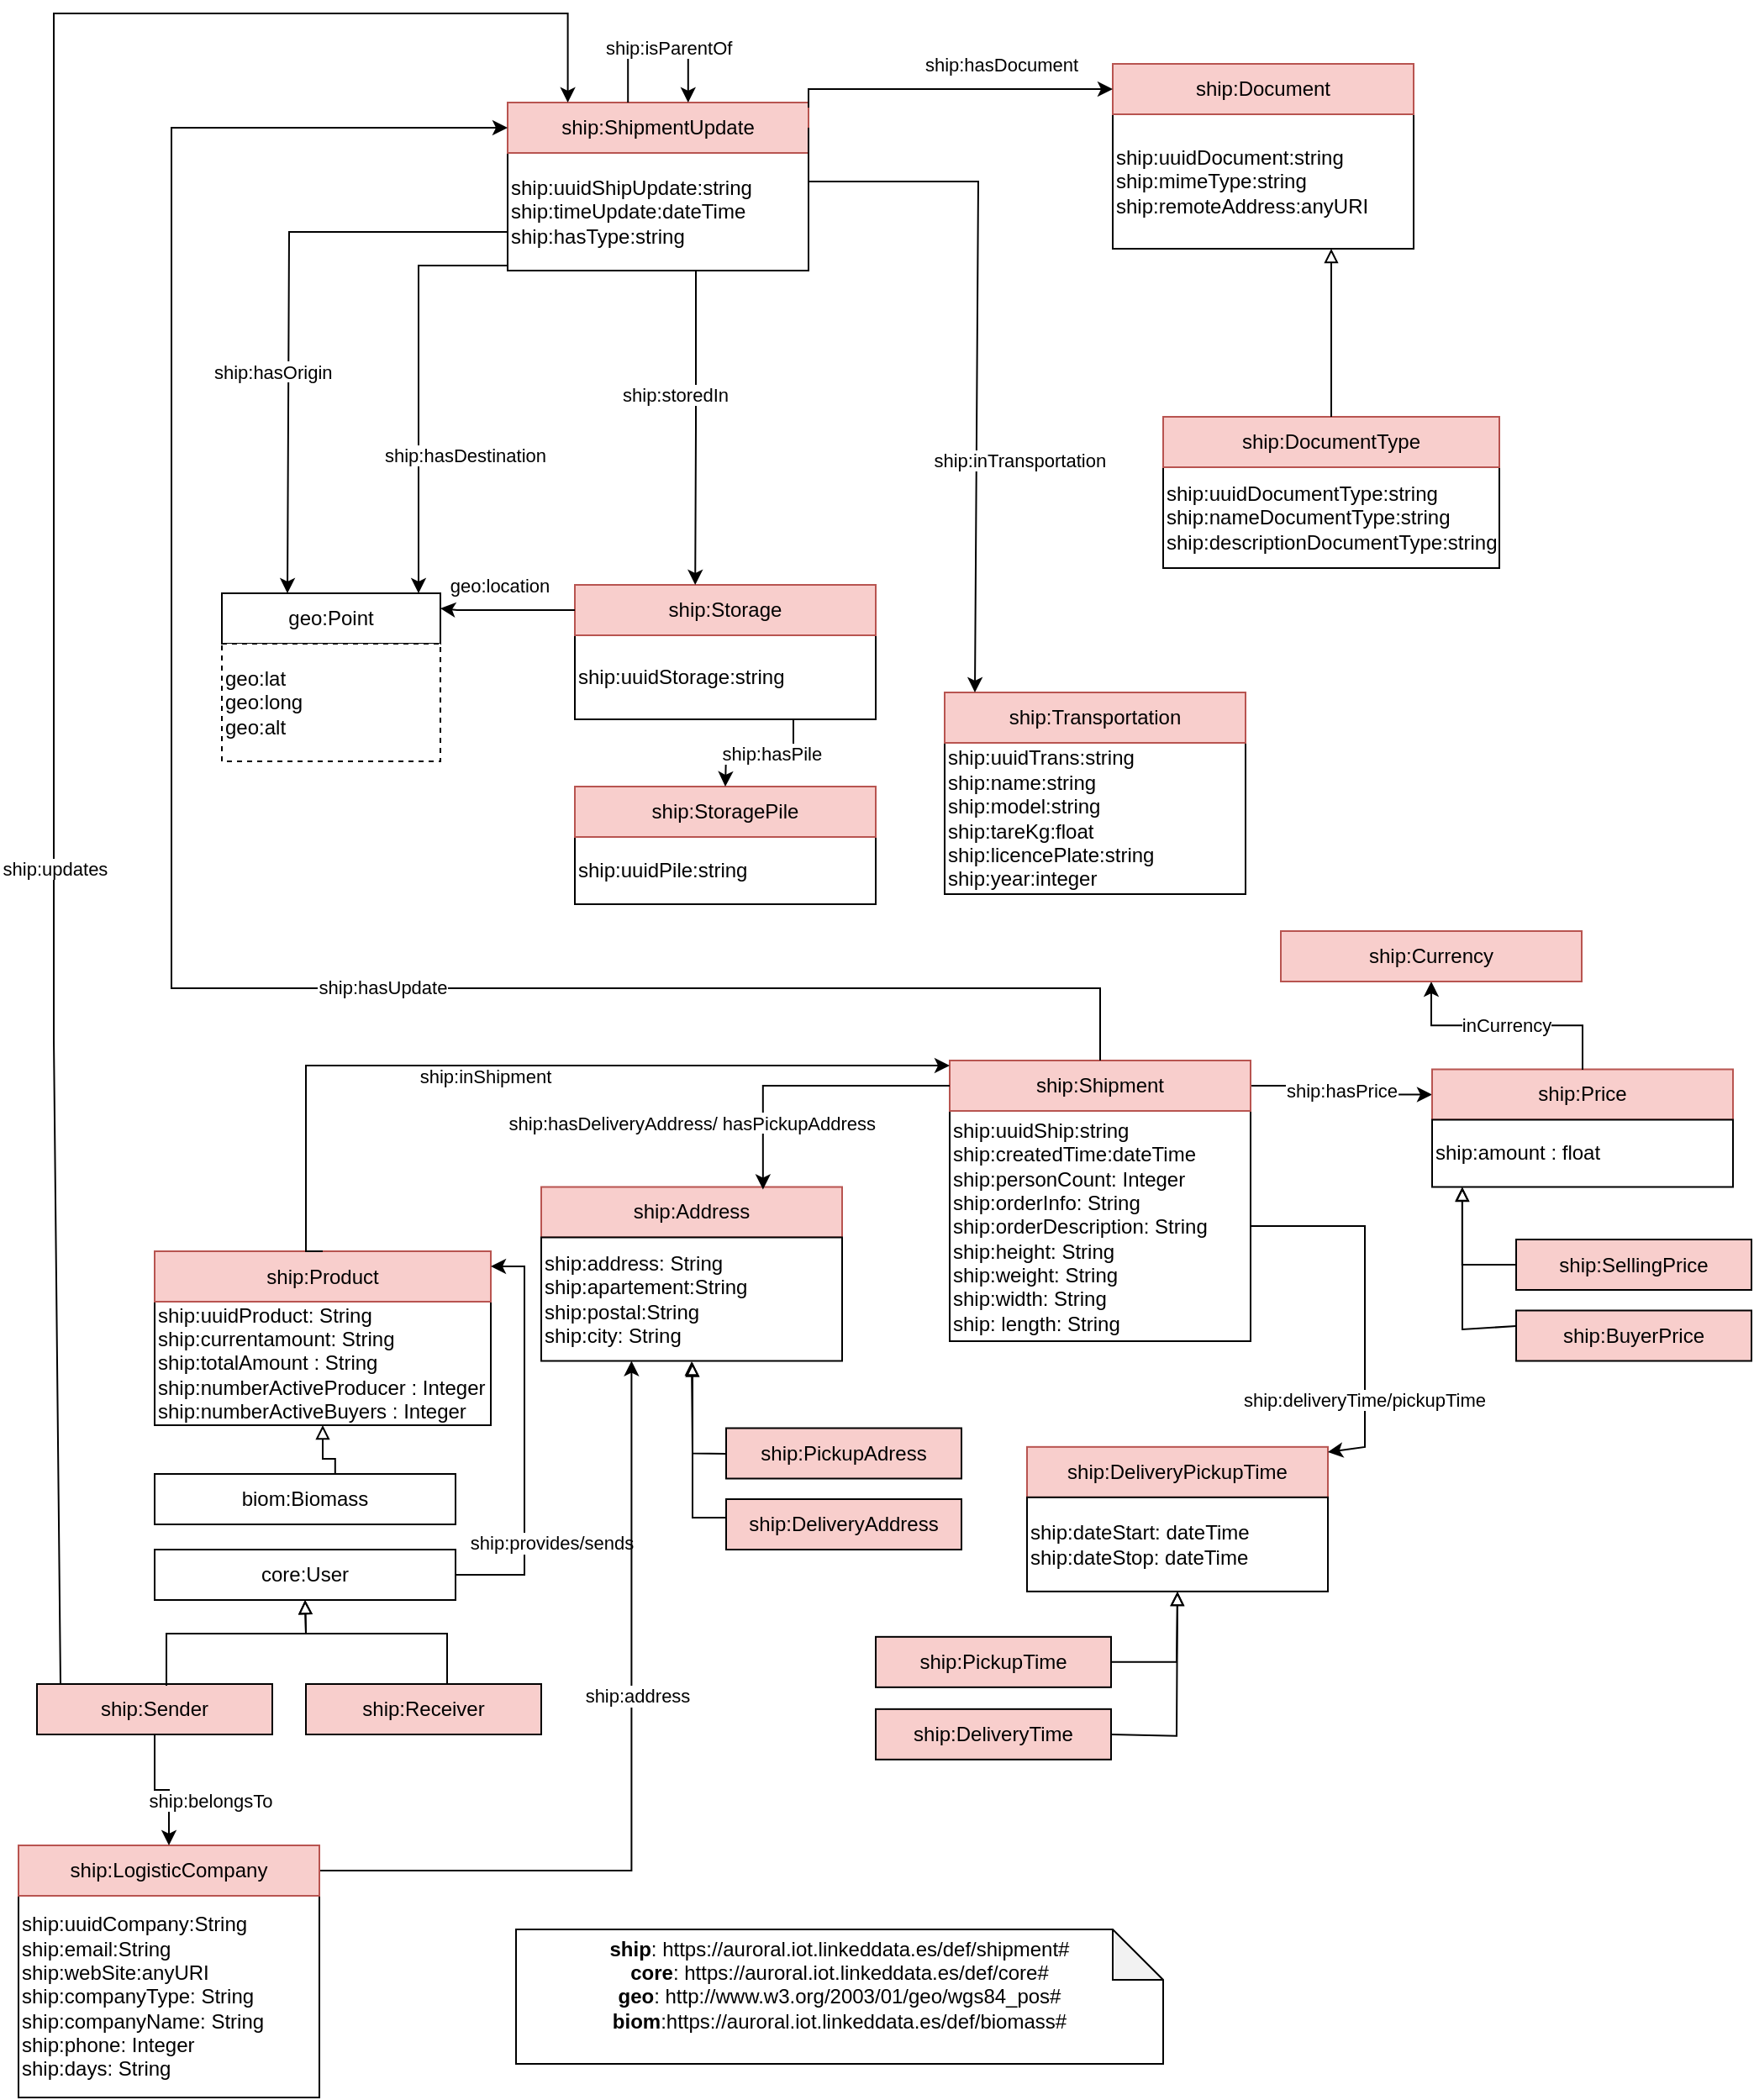 <mxfile version="13.9.9" type="device"><diagram id="j3Iuz5jW5ZWUwNRPTU0H" name="Page-1"><mxGraphModel dx="2980" dy="1795" grid="1" gridSize="10" guides="1" tooltips="1" connect="1" arrows="1" fold="1" page="1" pageScale="1" pageWidth="827" pageHeight="1169" math="0" shadow="0"><root><mxCell id="0"/><mxCell id="1" parent="0"/><mxCell id="snNHeXXywmE0DaOTKSkb-10" value="ship:uuidShip:string&lt;br&gt;ship:createdTime:dateTime&lt;br&gt;ship:personCount: Integer&lt;br&gt;ship:orderInfo: String&lt;br&gt;ship:orderDescription: String&lt;br&gt;ship:height: String&lt;br&gt;ship:weight: String&lt;br&gt;ship:width: String&lt;br&gt;ship: length: String" style="rounded=0;whiteSpace=wrap;html=1;snapToPoint=1;points=[[0.1,0],[0.2,0],[0.3,0],[0.4,0],[0.5,0],[0.6,0],[0.7,0],[0.8,0],[0.9,0],[0,0.1],[0,0.3],[0,0.5],[0,0.7],[0,0.9],[0.1,1],[0.2,1],[0.3,1],[0.4,1],[0.5,1],[0.6,1],[0.7,1],[0.8,1],[0.9,1],[1,0.1],[1,0.3],[1,0.5],[1,0.7],[1,0.9]];align=left;" parent="1" vertex="1"><mxGeometry x="-437" y="-477" width="179" height="137" as="geometry"/></mxCell><mxCell id="uIi7hdCSu5aTPY7eZCq3-24" value="ship:hasPrice" style="edgeStyle=orthogonalEdgeStyle;rounded=0;orthogonalLoop=1;jettySize=auto;html=1;entryX=0;entryY=0.5;entryDx=0;entryDy=0;" parent="1" source="snNHeXXywmE0DaOTKSkb-11" target="uIi7hdCSu5aTPY7eZCq3-22" edge="1"><mxGeometry relative="1" as="geometry"><Array as="points"/></mxGeometry></mxCell><mxCell id="snNHeXXywmE0DaOTKSkb-11" value="ship:Shipment" style="rounded=0;whiteSpace=wrap;html=1;snapToPoint=1;points=[[0.1,0],[0.2,0],[0.3,0],[0.4,0],[0.5,0],[0.6,0],[0.7,0],[0.8,0],[0.9,0],[0,0.1],[0,0.3],[0,0.5],[0,0.7],[0,0.9],[0.1,1],[0.2,1],[0.3,1],[0.4,1],[0.5,1],[0.6,1],[0.7,1],[0.8,1],[0.9,1],[1,0.1],[1,0.3],[1,0.5],[1,0.7],[1,0.9]];fillColor=#F8CECC;strokeColor=#b85450;" parent="1" vertex="1"><mxGeometry x="-437" y="-507.0" width="179" height="30" as="geometry"/></mxCell><mxCell id="snNHeXXywmE0DaOTKSkb-12" value="&lt;div&gt;&amp;nbsp;&lt;/div&gt;&lt;b&gt;ship&lt;/b&gt;:&amp;nbsp;https://auroral.iot.linkeddata.es/def/shipment#&lt;br&gt;&lt;b&gt;core&lt;/b&gt;:&amp;nbsp;https://auroral.iot.linkeddata.es/def/core#&lt;br&gt;&lt;b&gt;geo&lt;/b&gt;:&amp;nbsp;http://www.w3.org/2003/01/geo/wgs84_pos#&lt;br&gt;&lt;b&gt;biom&lt;/b&gt;:https://auroral.iot.linkeddata.es/def/biomass#&lt;br&gt;&lt;br&gt;&lt;div&gt;&lt;br&gt;&lt;/div&gt;" style="shape=note;whiteSpace=wrap;html=1;backgroundOutline=1;darkOpacity=0.05;" parent="1" vertex="1"><mxGeometry x="-695" y="10" width="385" height="80" as="geometry"/></mxCell><mxCell id="snNHeXXywmE0DaOTKSkb-13" value="ship:uuidShipUpdate:string&lt;br&gt;ship:timeUpdate:dateTime&lt;br&gt;ship:hasType:string" style="rounded=0;whiteSpace=wrap;html=1;snapToPoint=1;points=[[0.1,0],[0.2,0],[0.3,0],[0.4,0],[0.5,0],[0.6,0],[0.7,0],[0.8,0],[0.9,0],[0,0.1],[0,0.3],[0,0.5],[0,0.7],[0,0.9],[0.1,1],[0.2,1],[0.3,1],[0.4,1],[0.5,1],[0.6,1],[0.7,1],[0.8,1],[0.9,1],[1,0.1],[1,0.3],[1,0.5],[1,0.7],[1,0.9]];align=left;" parent="1" vertex="1"><mxGeometry x="-700" y="-1047" width="179" height="70" as="geometry"/></mxCell><mxCell id="snNHeXXywmE0DaOTKSkb-14" value="ship:ShipmentUpdate" style="rounded=0;whiteSpace=wrap;html=1;snapToPoint=1;points=[[0.1,0],[0.2,0],[0.3,0],[0.4,0],[0.5,0],[0.6,0],[0.7,0],[0.8,0],[0.9,0],[0,0.1],[0,0.3],[0,0.5],[0,0.7],[0,0.9],[0.1,1],[0.2,1],[0.3,1],[0.4,1],[0.5,1],[0.6,1],[0.7,1],[0.8,1],[0.9,1],[1,0.1],[1,0.3],[1,0.5],[1,0.7],[1,0.9]];fillColor=#f8cecc;strokeColor=#b85450;" parent="1" vertex="1"><mxGeometry x="-700" y="-1077" width="179" height="30" as="geometry"/></mxCell><mxCell id="snNHeXXywmE0DaOTKSkb-26" value="ship:uuidTrans:string&lt;br&gt;ship:name:string&lt;br&gt;ship:model:string&lt;br&gt;ship:tareKg:float&lt;br&gt;ship:licencePlate:string&lt;br&gt;ship:year:integer" style="rounded=0;whiteSpace=wrap;html=1;snapToPoint=1;points=[[0.1,0],[0.2,0],[0.3,0],[0.4,0],[0.5,0],[0.6,0],[0.7,0],[0.8,0],[0.9,0],[0,0.1],[0,0.3],[0,0.5],[0,0.7],[0,0.9],[0.1,1],[0.2,1],[0.3,1],[0.4,1],[0.5,1],[0.6,1],[0.7,1],[0.8,1],[0.9,1],[1,0.1],[1,0.3],[1,0.5],[1,0.7],[1,0.9]];align=left;" parent="1" vertex="1"><mxGeometry x="-440" y="-696" width="179" height="90" as="geometry"/></mxCell><mxCell id="snNHeXXywmE0DaOTKSkb-27" value="ship:Transportation" style="rounded=0;whiteSpace=wrap;html=1;snapToPoint=1;points=[[0.1,0],[0.2,0],[0.3,0],[0.4,0],[0.5,0],[0.6,0],[0.7,0],[0.8,0],[0.9,0],[0,0.1],[0,0.3],[0,0.5],[0,0.7],[0,0.9],[0.1,1],[0.2,1],[0.3,1],[0.4,1],[0.5,1],[0.6,1],[0.7,1],[0.8,1],[0.9,1],[1,0.1],[1,0.3],[1,0.5],[1,0.7],[1,0.9]];fillColor=#f8cecc;strokeColor=#b85450;" parent="1" vertex="1"><mxGeometry x="-440" y="-726.0" width="179" height="30" as="geometry"/></mxCell><mxCell id="snNHeXXywmE0DaOTKSkb-29" value="geo:Point" style="rounded=0;whiteSpace=wrap;html=1;snapToPoint=1;points=[[0.1,0],[0.2,0],[0.3,0],[0.4,0],[0.5,0],[0.6,0],[0.7,0],[0.8,0],[0.9,0],[0,0.1],[0,0.3],[0,0.5],[0,0.7],[0,0.9],[0.1,1],[0.2,1],[0.3,1],[0.4,1],[0.5,1],[0.6,1],[0.7,1],[0.8,1],[0.9,1],[1,0.1],[1,0.3],[1,0.5],[1,0.7],[1,0.9]];" parent="1" vertex="1"><mxGeometry x="-870" y="-785" width="130" height="30" as="geometry"/></mxCell><mxCell id="snNHeXXywmE0DaOTKSkb-30" value="geo:lat&lt;br&gt;geo:long&lt;br&gt;geo:alt" style="rounded=0;whiteSpace=wrap;html=1;snapToPoint=1;points=[[0.1,0],[0.2,0],[0.3,0],[0.4,0],[0.5,0],[0.6,0],[0.7,0],[0.8,0],[0.9,0],[0,0.1],[0,0.3],[0,0.5],[0,0.7],[0,0.9],[0.1,1],[0.2,1],[0.3,1],[0.4,1],[0.5,1],[0.6,1],[0.7,1],[0.8,1],[0.9,1],[1,0.1],[1,0.3],[1,0.5],[1,0.7],[1,0.9]];dashed=1;align=left;" parent="1" vertex="1"><mxGeometry x="-870" y="-755" width="130" height="70" as="geometry"/></mxCell><mxCell id="snNHeXXywmE0DaOTKSkb-34" value="ship:uuidStorage:string&lt;br&gt;" style="rounded=0;whiteSpace=wrap;html=1;snapToPoint=1;points=[[0.1,0],[0.2,0],[0.3,0],[0.4,0],[0.5,0],[0.6,0],[0.7,0],[0.8,0],[0.9,0],[0,0.1],[0,0.3],[0,0.5],[0,0.7],[0,0.9],[0.1,1],[0.2,1],[0.3,1],[0.4,1],[0.5,1],[0.6,1],[0.7,1],[0.8,1],[0.9,1],[1,0.1],[1,0.3],[1,0.5],[1,0.7],[1,0.9]];align=left;" parent="1" vertex="1"><mxGeometry x="-660" y="-760" width="179" height="50" as="geometry"/></mxCell><mxCell id="snNHeXXywmE0DaOTKSkb-35" value="ship:Storage" style="rounded=0;whiteSpace=wrap;html=1;snapToPoint=1;points=[[0.1,0],[0.2,0],[0.3,0],[0.4,0],[0.5,0],[0.6,0],[0.7,0],[0.8,0],[0.9,0],[0,0.1],[0,0.3],[0,0.5],[0,0.7],[0,0.9],[0.1,1],[0.2,1],[0.3,1],[0.4,1],[0.5,1],[0.6,1],[0.7,1],[0.8,1],[0.9,1],[1,0.1],[1,0.3],[1,0.5],[1,0.7],[1,0.9]];fillColor=#f8cecc;strokeColor=#b85450;" parent="1" vertex="1"><mxGeometry x="-660" y="-790.0" width="179" height="30" as="geometry"/></mxCell><mxCell id="snNHeXXywmE0DaOTKSkb-39" value="ship:uuidPile:string&lt;br&gt;" style="rounded=0;whiteSpace=wrap;html=1;snapToPoint=1;points=[[0.1,0],[0.2,0],[0.3,0],[0.4,0],[0.5,0],[0.6,0],[0.7,0],[0.8,0],[0.9,0],[0,0.1],[0,0.3],[0,0.5],[0,0.7],[0,0.9],[0.1,1],[0.2,1],[0.3,1],[0.4,1],[0.5,1],[0.6,1],[0.7,1],[0.8,1],[0.9,1],[1,0.1],[1,0.3],[1,0.5],[1,0.7],[1,0.9]];align=left;" parent="1" vertex="1"><mxGeometry x="-660" y="-640" width="179" height="40" as="geometry"/></mxCell><mxCell id="snNHeXXywmE0DaOTKSkb-40" value="ship:StoragePile" style="rounded=0;whiteSpace=wrap;html=1;snapToPoint=1;points=[[0.1,0],[0.2,0],[0.3,0],[0.4,0],[0.5,0],[0.6,0],[0.7,0],[0.8,0],[0.9,0],[0,0.1],[0,0.3],[0,0.5],[0,0.7],[0,0.9],[0.1,1],[0.2,1],[0.3,1],[0.4,1],[0.5,1],[0.6,1],[0.7,1],[0.8,1],[0.9,1],[1,0.1],[1,0.3],[1,0.5],[1,0.7],[1,0.9]];fillColor=#f8cecc;strokeColor=#b85450;" parent="1" vertex="1"><mxGeometry x="-660" y="-670.0" width="179" height="30" as="geometry"/></mxCell><mxCell id="snNHeXXywmE0DaOTKSkb-41" value="ship:uuidDocument:string&lt;br&gt;ship:mimeType:string&lt;br&gt;ship:remoteAddress:anyURI" style="rounded=0;whiteSpace=wrap;html=1;snapToPoint=1;points=[[0.1,0],[0.2,0],[0.3,0],[0.4,0],[0.5,0],[0.6,0],[0.7,0],[0.8,0],[0.9,0],[0,0.1],[0,0.3],[0,0.5],[0,0.7],[0,0.9],[0.1,1],[0.2,1],[0.3,1],[0.4,1],[0.5,1],[0.6,1],[0.7,1],[0.8,1],[0.9,1],[1,0.1],[1,0.3],[1,0.5],[1,0.7],[1,0.9]];align=left;" parent="1" vertex="1"><mxGeometry x="-340" y="-1070" width="179" height="80" as="geometry"/></mxCell><mxCell id="snNHeXXywmE0DaOTKSkb-42" value="ship:Document" style="rounded=0;whiteSpace=wrap;html=1;snapToPoint=1;points=[[0.1,0],[0.2,0],[0.3,0],[0.4,0],[0.5,0],[0.6,0],[0.7,0],[0.8,0],[0.9,0],[0,0.1],[0,0.3],[0,0.5],[0,0.7],[0,0.9],[0.1,1],[0.2,1],[0.3,1],[0.4,1],[0.5,1],[0.6,1],[0.7,1],[0.8,1],[0.9,1],[1,0.1],[1,0.3],[1,0.5],[1,0.7],[1,0.9]];fillColor=#f8cecc;strokeColor=#b85450;" parent="1" vertex="1"><mxGeometry x="-340" y="-1100" width="179" height="30" as="geometry"/></mxCell><mxCell id="snNHeXXywmE0DaOTKSkb-43" value="ship:uuidDocumentType:string&lt;br&gt;ship:nameDocumentType:string&lt;br&gt;ship:descriptionDocumentType:string" style="rounded=0;whiteSpace=wrap;html=1;snapToPoint=1;points=[[0.1,0],[0.2,0],[0.3,0],[0.4,0],[0.5,0],[0.6,0],[0.7,0],[0.8,0],[0.9,0],[0,0.1],[0,0.3],[0,0.5],[0,0.7],[0,0.9],[0.1,1],[0.2,1],[0.3,1],[0.4,1],[0.5,1],[0.6,1],[0.7,1],[0.8,1],[0.9,1],[1,0.1],[1,0.3],[1,0.5],[1,0.7],[1,0.9]];align=left;" parent="1" vertex="1"><mxGeometry x="-310" y="-860" width="200" height="60" as="geometry"/></mxCell><mxCell id="snNHeXXywmE0DaOTKSkb-44" value="ship:DocumentType" style="rounded=0;whiteSpace=wrap;html=1;snapToPoint=1;points=[[0.1,0],[0.2,0],[0.3,0],[0.4,0],[0.5,0],[0.6,0],[0.7,0],[0.8,0],[0.9,0],[0,0.1],[0,0.3],[0,0.5],[0,0.7],[0,0.9],[0.1,1],[0.2,1],[0.3,1],[0.4,1],[0.5,1],[0.6,1],[0.7,1],[0.8,1],[0.9,1],[1,0.1],[1,0.3],[1,0.5],[1,0.7],[1,0.9]];fillColor=#f8cecc;strokeColor=#b85450;" parent="1" vertex="1"><mxGeometry x="-310" y="-890" width="200" height="30" as="geometry"/></mxCell><mxCell id="snNHeXXywmE0DaOTKSkb-45" value="ship:uuidProduct: String&lt;br&gt;ship:currentamount: String&lt;br&gt;ship:totalAmount : String&lt;br&gt;ship:numberActiveProducer : Integer&lt;br&gt;ship:numberActiveBuyers : Integer" style="rounded=0;whiteSpace=wrap;html=1;snapToPoint=1;points=[[0.1,0],[0.2,0],[0.3,0],[0.4,0],[0.5,0],[0.6,0],[0.7,0],[0.8,0],[0.9,0],[0,0.1],[0,0.3],[0,0.5],[0,0.7],[0,0.9],[0.1,1],[0.2,1],[0.3,1],[0.4,1],[0.5,1],[0.6,1],[0.7,1],[0.8,1],[0.9,1],[1,0.1],[1,0.3],[1,0.5],[1,0.7],[1,0.9]];align=left;" parent="1" vertex="1"><mxGeometry x="-910" y="-363.5" width="200" height="73.5" as="geometry"/></mxCell><mxCell id="snNHeXXywmE0DaOTKSkb-46" value="ship:Product" style="rounded=0;whiteSpace=wrap;html=1;snapToPoint=1;points=[[0.1,0],[0.2,0],[0.3,0],[0.4,0],[0.5,0],[0.6,0],[0.7,0],[0.8,0],[0.9,0],[0,0.1],[0,0.3],[0,0.5],[0,0.7],[0,0.9],[0.1,1],[0.2,1],[0.3,1],[0.4,1],[0.5,1],[0.6,1],[0.7,1],[0.8,1],[0.9,1],[1,0.1],[1,0.3],[1,0.5],[1,0.7],[1,0.9]];fillColor=#f8cecc;strokeColor=#b85450;" parent="1" vertex="1"><mxGeometry x="-910" y="-393.5" width="200" height="30" as="geometry"/></mxCell><mxCell id="snNHeXXywmE0DaOTKSkb-48" value="biom:Biomass" style="rounded=0;whiteSpace=wrap;html=1;snapToPoint=1;points=[[0.1,0],[0.2,0],[0.3,0],[0.4,0],[0.5,0],[0.6,0],[0.7,0],[0.8,0],[0.9,0],[0,0.1],[0,0.3],[0,0.5],[0,0.7],[0,0.9],[0.1,1],[0.2,1],[0.3,1],[0.4,1],[0.5,1],[0.6,1],[0.7,1],[0.8,1],[0.9,1],[1,0.1],[1,0.3],[1,0.5],[1,0.7],[1,0.9]];" parent="1" vertex="1"><mxGeometry x="-910" y="-261.0" width="179" height="30" as="geometry"/></mxCell><mxCell id="c-vAfgmZT0fnqjf4RYxu-4" value="" style="edgeStyle=orthogonalEdgeStyle;rounded=0;orthogonalLoop=1;jettySize=auto;html=1;entryX=1;entryY=0.3;entryDx=0;entryDy=0;" edge="1" parent="1" source="snNHeXXywmE0DaOTKSkb-49" target="snNHeXXywmE0DaOTKSkb-46"><mxGeometry relative="1" as="geometry"><mxPoint x="-621.5" y="-201" as="targetPoint"/><Array as="points"><mxPoint x="-690" y="-201"/><mxPoint x="-690" y="-384"/></Array></mxGeometry></mxCell><mxCell id="c-vAfgmZT0fnqjf4RYxu-5" value="ship:provides/sends" style="edgeLabel;html=1;align=center;verticalAlign=middle;resizable=0;points=[];" vertex="1" connectable="0" parent="c-vAfgmZT0fnqjf4RYxu-4"><mxGeometry x="0.11" relative="1" as="geometry"><mxPoint x="16" y="75" as="offset"/></mxGeometry></mxCell><mxCell id="snNHeXXywmE0DaOTKSkb-49" value="core:User" style="rounded=0;whiteSpace=wrap;html=1;snapToPoint=1;points=[[0.1,0],[0.2,0],[0.3,0],[0.4,0],[0.5,0],[0.6,0],[0.7,0],[0.8,0],[0.9,0],[0,0.1],[0,0.3],[0,0.5],[0,0.7],[0,0.9],[0.1,1],[0.2,1],[0.3,1],[0.4,1],[0.5,1],[0.6,1],[0.7,1],[0.8,1],[0.9,1],[1,0.1],[1,0.3],[1,0.5],[1,0.7],[1,0.9]];" parent="1" vertex="1"><mxGeometry x="-910" y="-216.0" width="179" height="30" as="geometry"/></mxCell><mxCell id="snNHeXXywmE0DaOTKSkb-51" value="ship:hasUpdate" style="edgeStyle=orthogonalEdgeStyle;rounded=0;orthogonalLoop=1;jettySize=auto;fontSize=11;endArrow=classic;endFill=1;" parent="1" source="snNHeXXywmE0DaOTKSkb-11" target="snNHeXXywmE0DaOTKSkb-14" edge="1"><mxGeometry x="-0.282" y="-1" relative="1" as="geometry"><mxPoint as="offset"/><mxPoint x="-848" y="-1088.714" as="sourcePoint"/><mxPoint x="-700" y="-1062" as="targetPoint"/><Array as="points"><mxPoint x="-347" y="-550"/><mxPoint x="-900" y="-550"/><mxPoint x="-900" y="-1062"/></Array></mxGeometry></mxCell><mxCell id="snNHeXXywmE0DaOTKSkb-52" value="ship:isParentOf" style="edgeStyle=orthogonalEdgeStyle;rounded=0;orthogonalLoop=1;jettySize=auto;fontSize=11;endArrow=classic;endFill=1;exitX=0.4;exitY=0;exitDx=0;exitDy=0;entryX=0.6;entryY=0;entryDx=0;entryDy=0;" parent="1" source="snNHeXXywmE0DaOTKSkb-14" target="snNHeXXywmE0DaOTKSkb-14" edge="1"><mxGeometry x="0.129" relative="1" as="geometry"><mxPoint as="offset"/><mxPoint x="-610" y="-1096" as="sourcePoint"/><mxPoint x="-469" y="-1097" as="targetPoint"/><Array as="points"><mxPoint x="-628" y="-1110"/><mxPoint x="-593" y="-1110"/></Array></mxGeometry></mxCell><mxCell id="snNHeXXywmE0DaOTKSkb-54" value="ship:inTransportation" style="edgeStyle=orthogonalEdgeStyle;rounded=0;orthogonalLoop=1;jettySize=auto;fontSize=11;endArrow=classic;endFill=1;exitX=1;exitY=0.5;exitDx=0;exitDy=0;" parent="1" source="snNHeXXywmE0DaOTKSkb-14" target="snNHeXXywmE0DaOTKSkb-27" edge="1"><mxGeometry x="0.366" y="26" relative="1" as="geometry"><mxPoint as="offset"/><mxPoint x="-511" y="-1052" as="sourcePoint"/><mxPoint x="-460" y="-1135" as="targetPoint"/><Array as="points"><mxPoint x="-521" y="-1030"/><mxPoint x="-420" y="-1030"/></Array></mxGeometry></mxCell><mxCell id="5Urj9CVFbBxwBQ5588aV-1" value="ship:hasDocument" style="edgeStyle=orthogonalEdgeStyle;rounded=0;orthogonalLoop=1;jettySize=auto;fontSize=11;endArrow=classic;endFill=1;exitX=1;exitY=0.1;exitDx=0;exitDy=0;" parent="1" source="snNHeXXywmE0DaOTKSkb-14" target="snNHeXXywmE0DaOTKSkb-42" edge="1"><mxGeometry x="0.314" y="15" relative="1" as="geometry"><mxPoint as="offset"/><mxPoint x="-511" y="-1052" as="sourcePoint"/><mxPoint x="-345" y="-931" as="targetPoint"/><Array as="points"><mxPoint x="-521" y="-1085"/></Array></mxGeometry></mxCell><mxCell id="5Urj9CVFbBxwBQ5588aV-2" value="ship:updates" style="edgeStyle=orthogonalEdgeStyle;rounded=0;orthogonalLoop=1;jettySize=auto;fontSize=11;endArrow=classic;endFill=1;entryX=0.2;entryY=0;entryDx=0;entryDy=0;" parent="1" source="uIi7hdCSu5aTPY7eZCq3-1" target="snNHeXXywmE0DaOTKSkb-14" edge="1"><mxGeometry x="-0.282" y="-1" relative="1" as="geometry"><mxPoint as="offset"/><mxPoint x="-390" y="-289" as="sourcePoint"/><mxPoint x="-249" y="-290" as="targetPoint"/><Array as="points"><mxPoint x="-970" y="-520"/><mxPoint x="-970" y="-1130"/><mxPoint x="-664" y="-1130"/></Array></mxGeometry></mxCell><mxCell id="5Urj9CVFbBxwBQ5588aV-4" value="ship:inShipment" style="edgeStyle=orthogonalEdgeStyle;rounded=0;orthogonalLoop=1;jettySize=auto;fontSize=11;endArrow=classic;endFill=1;exitX=0.5;exitY=0;exitDx=0;exitDy=0;" parent="1" source="snNHeXXywmE0DaOTKSkb-46" target="snNHeXXywmE0DaOTKSkb-11" edge="1"><mxGeometry x="-0.1" y="-6" relative="1" as="geometry"><mxPoint x="1" as="offset"/><mxPoint x="-590" y="-454" as="sourcePoint"/><mxPoint x="-449" y="-455" as="targetPoint"/><Array as="points"><mxPoint x="-820" y="-504"/></Array></mxGeometry></mxCell><mxCell id="5Urj9CVFbBxwBQ5588aV-5" value="ship:storedIn" style="edgeStyle=orthogonalEdgeStyle;rounded=0;orthogonalLoop=1;jettySize=auto;fontSize=11;endArrow=classic;endFill=1;entryX=0.4;entryY=0;entryDx=0;entryDy=0;" parent="1" target="snNHeXXywmE0DaOTKSkb-35" edge="1"><mxGeometry x="-0.212" y="-12" relative="1" as="geometry"><mxPoint as="offset"/><mxPoint x="-588" y="-977" as="sourcePoint"/><mxPoint x="-489" y="-938.5" as="targetPoint"/><Array as="points"><mxPoint x="-588" y="-883"/></Array></mxGeometry></mxCell><mxCell id="5Urj9CVFbBxwBQ5588aV-6" value="ship:hasPile" style="edgeStyle=orthogonalEdgeStyle;rounded=0;orthogonalLoop=1;jettySize=auto;fontSize=11;endArrow=classic;endFill=1;exitX=0.737;exitY=1;exitDx=0;exitDy=0;exitPerimeter=0;" parent="1" source="snNHeXXywmE0DaOTKSkb-34" target="snNHeXXywmE0DaOTKSkb-40" edge="1"><mxGeometry x="-0.154" relative="1" as="geometry"><mxPoint as="offset"/><mxPoint x="-430" y="-730" as="sourcePoint"/><mxPoint x="-345" y="-931" as="targetPoint"/><Array as="points"><mxPoint x="-530" y="-710"/><mxPoint x="-530" y="-690"/><mxPoint x="-570" y="-690"/></Array></mxGeometry></mxCell><mxCell id="5Urj9CVFbBxwBQ5588aV-9" value="geo:location" style="edgeStyle=orthogonalEdgeStyle;rounded=0;orthogonalLoop=1;jettySize=auto;fontSize=11;endArrow=classic;endFill=1;exitX=0;exitY=0.5;exitDx=0;exitDy=0;" parent="1" source="snNHeXXywmE0DaOTKSkb-35" target="snNHeXXywmE0DaOTKSkb-29" edge="1"><mxGeometry x="0.111" y="-15" relative="1" as="geometry"><mxPoint as="offset"/><mxPoint x="-521" y="-759" as="sourcePoint"/><mxPoint x="-345" y="-765" as="targetPoint"/><Array as="points"><mxPoint x="-730" y="-775"/><mxPoint x="-730" y="-775"/></Array></mxGeometry></mxCell><mxCell id="5Urj9CVFbBxwBQ5588aV-11" value="ship:hasOrigin" style="edgeStyle=orthogonalEdgeStyle;rounded=0;orthogonalLoop=1;jettySize=auto;fontSize=11;endArrow=classic;endFill=1;exitX=0;exitY=0.7;exitDx=0;exitDy=0;" parent="1" source="snNHeXXywmE0DaOTKSkb-13" target="snNHeXXywmE0DaOTKSkb-29" edge="1"><mxGeometry x="0.24" y="-9" relative="1" as="geometry"><mxPoint as="offset"/><mxPoint x="-810" y="-970" as="sourcePoint"/><mxPoint x="-644" y="-849" as="targetPoint"/><Array as="points"><mxPoint x="-700" y="-1000"/><mxPoint x="-830" y="-1000"/></Array></mxGeometry></mxCell><mxCell id="5Urj9CVFbBxwBQ5588aV-14" value="ship:uuidCompany:String&lt;br&gt;ship:email:String&lt;br&gt;ship:webSite:anyURI&lt;br&gt;ship:companyType: String&lt;br&gt;ship:companyName: String&lt;br&gt;ship:phone: Integer&lt;br&gt;ship:days: String" style="rounded=0;whiteSpace=wrap;html=1;snapToPoint=1;points=[[0.1,0],[0.2,0],[0.3,0],[0.4,0],[0.5,0],[0.6,0],[0.7,0],[0.8,0],[0.9,0],[0,0.1],[0,0.3],[0,0.5],[0,0.7],[0,0.9],[0.1,1],[0.2,1],[0.3,1],[0.4,1],[0.5,1],[0.6,1],[0.7,1],[0.8,1],[0.9,1],[1,0.1],[1,0.3],[1,0.5],[1,0.7],[1,0.9]];align=left;" parent="1" vertex="1"><mxGeometry x="-991" y="-10" width="179" height="120" as="geometry"/></mxCell><mxCell id="11ohN4hPs51dwpVqr28Y-3" value="" style="edgeStyle=orthogonalEdgeStyle;rounded=0;orthogonalLoop=1;jettySize=auto;html=1;entryX=0.3;entryY=1;entryDx=0;entryDy=0;" parent="1" source="5Urj9CVFbBxwBQ5588aV-15" target="uIi7hdCSu5aTPY7eZCq3-7" edge="1"><mxGeometry relative="1" as="geometry"/></mxCell><mxCell id="11ohN4hPs51dwpVqr28Y-4" value="ship:address" style="edgeLabel;html=1;align=center;verticalAlign=middle;resizable=0;points=[];" parent="11ohN4hPs51dwpVqr28Y-3" vertex="1" connectable="0"><mxGeometry x="0.185" y="-3" relative="1" as="geometry"><mxPoint as="offset"/></mxGeometry></mxCell><mxCell id="5Urj9CVFbBxwBQ5588aV-15" value="ship:LogisticCompany" style="rounded=0;whiteSpace=wrap;html=1;snapToPoint=1;points=[[0.1,0],[0.2,0],[0.3,0],[0.4,0],[0.5,0],[0.6,0],[0.7,0],[0.8,0],[0.9,0],[0,0.1],[0,0.3],[0,0.5],[0,0.7],[0,0.9],[0.1,1],[0.2,1],[0.3,1],[0.4,1],[0.5,1],[0.6,1],[0.7,1],[0.8,1],[0.9,1],[1,0.1],[1,0.3],[1,0.5],[1,0.7],[1,0.9]];fillColor=#f8cecc;strokeColor=#b85450;" parent="1" vertex="1"><mxGeometry x="-991" y="-40.0" width="179" height="30" as="geometry"/></mxCell><mxCell id="5Urj9CVFbBxwBQ5588aV-21" value="ship:hasDestination" style="edgeStyle=orthogonalEdgeStyle;rounded=0;orthogonalLoop=1;jettySize=auto;fontSize=11;endArrow=classic;endFill=1;entryX=0.9;entryY=0;entryDx=0;entryDy=0;" parent="1" target="snNHeXXywmE0DaOTKSkb-29" edge="1"><mxGeometry x="0.335" y="28" relative="1" as="geometry"><mxPoint as="offset"/><mxPoint x="-700" y="-980" as="sourcePoint"/><mxPoint x="-609" y="-950" as="targetPoint"/><Array as="points"><mxPoint x="-753" y="-980"/></Array></mxGeometry></mxCell><mxCell id="uIi7hdCSu5aTPY7eZCq3-1" value="ship:Sender" style="rounded=0;whiteSpace=wrap;html=1;snapToPoint=1;points=[[0.1,0],[0.2,0],[0.3,0],[0.4,0],[0.5,0],[0.6,0],[0.7,0],[0.8,0],[0.9,0],[0,0.1],[0,0.3],[0,0.5],[0,0.7],[0,0.9],[0.1,1],[0.2,1],[0.3,1],[0.4,1],[0.5,1],[0.6,1],[0.7,1],[0.8,1],[0.9,1],[1,0.1],[1,0.3],[1,0.5],[1,0.7],[1,0.9]];fillColor=#F8CECC;" parent="1" vertex="1"><mxGeometry x="-980" y="-136" width="140" height="30" as="geometry"/></mxCell><mxCell id="uIi7hdCSu5aTPY7eZCq3-2" value="ship:Receiver" style="rounded=0;whiteSpace=wrap;html=1;snapToPoint=1;points=[[0.1,0],[0.2,0],[0.3,0],[0.4,0],[0.5,0],[0.6,0],[0.7,0],[0.8,0],[0.9,0],[0,0.1],[0,0.3],[0,0.5],[0,0.7],[0,0.9],[0.1,1],[0.2,1],[0.3,1],[0.4,1],[0.5,1],[0.6,1],[0.7,1],[0.8,1],[0.9,1],[1,0.1],[1,0.3],[1,0.5],[1,0.7],[1,0.9]];fillColor=#F8CECC;" parent="1" vertex="1"><mxGeometry x="-820" y="-136" width="140" height="30" as="geometry"/></mxCell><mxCell id="uIi7hdCSu5aTPY7eZCq3-3" style="edgeStyle=orthogonalEdgeStyle;rounded=0;orthogonalLoop=1;jettySize=auto;html=1;fontSize=11;endArrow=block;endFill=0;" parent="1" source="uIi7hdCSu5aTPY7eZCq3-2" target="snNHeXXywmE0DaOTKSkb-49" edge="1"><mxGeometry relative="1" as="geometry"><mxPoint x="-736" y="-136" as="sourcePoint"/><mxPoint x="-760" y="-186" as="targetPoint"/><Array as="points"><mxPoint x="-736" y="-166"/><mxPoint x="-820" y="-166"/></Array></mxGeometry></mxCell><mxCell id="uIi7hdCSu5aTPY7eZCq3-4" style="edgeStyle=orthogonalEdgeStyle;rounded=0;orthogonalLoop=1;jettySize=auto;html=1;fontSize=11;endArrow=block;endFill=0;exitX=0.55;exitY=0.033;exitDx=0;exitDy=0;exitPerimeter=0;" parent="1" source="uIi7hdCSu5aTPY7eZCq3-1" target="snNHeXXywmE0DaOTKSkb-49" edge="1"><mxGeometry relative="1" as="geometry"><mxPoint x="-856" y="-156" as="sourcePoint"/><mxPoint x="-940" y="-206" as="targetPoint"/><Array as="points"><mxPoint x="-903" y="-166"/><mxPoint x="-820" y="-166"/></Array></mxGeometry></mxCell><mxCell id="uIi7hdCSu5aTPY7eZCq3-5" style="edgeStyle=orthogonalEdgeStyle;rounded=0;orthogonalLoop=1;jettySize=auto;html=1;fontSize=11;endArrow=block;endFill=0;" parent="1" source="snNHeXXywmE0DaOTKSkb-44" edge="1"><mxGeometry relative="1" as="geometry"><mxPoint x="-210" y="-899" as="sourcePoint"/><mxPoint x="-210" y="-990" as="targetPoint"/><Array as="points"/></mxGeometry></mxCell><mxCell id="uIi7hdCSu5aTPY7eZCq3-6" value="ship:Address" style="rounded=0;whiteSpace=wrap;html=1;snapToPoint=1;points=[[0.1,0],[0.2,0],[0.3,0],[0.4,0],[0.5,0],[0.6,0],[0.7,0],[0.8,0],[0.9,0],[0,0.1],[0,0.3],[0,0.5],[0,0.7],[0,0.9],[0.1,1],[0.2,1],[0.3,1],[0.4,1],[0.5,1],[0.6,1],[0.7,1],[0.8,1],[0.9,1],[1,0.1],[1,0.3],[1,0.5],[1,0.7],[1,0.9]];fillColor=#F8CECC;strokeColor=#b85450;" parent="1" vertex="1"><mxGeometry x="-680" y="-431.75" width="179" height="30" as="geometry"/></mxCell><mxCell id="uIi7hdCSu5aTPY7eZCq3-7" value="ship:address: String&lt;br&gt;ship:apartement:String&lt;br&gt;ship:postal:String&lt;br&gt;ship:city: String" style="rounded=0;whiteSpace=wrap;html=1;snapToPoint=1;points=[[0.1,0],[0.2,0],[0.3,0],[0.4,0],[0.5,0],[0.6,0],[0.7,0],[0.8,0],[0.9,0],[0,0.1],[0,0.3],[0,0.5],[0,0.7],[0,0.9],[0.1,1],[0.2,1],[0.3,1],[0.4,1],[0.5,1],[0.6,1],[0.7,1],[0.8,1],[0.9,1],[1,0.1],[1,0.3],[1,0.5],[1,0.7],[1,0.9]];align=left;" parent="1" vertex="1"><mxGeometry x="-680" y="-401.75" width="179" height="73.5" as="geometry"/></mxCell><mxCell id="uIi7hdCSu5aTPY7eZCq3-8" value="ship:PickupAdress" style="rounded=0;whiteSpace=wrap;html=1;snapToPoint=1;points=[[0.1,0],[0.2,0],[0.3,0],[0.4,0],[0.5,0],[0.6,0],[0.7,0],[0.8,0],[0.9,0],[0,0.1],[0,0.3],[0,0.5],[0,0.7],[0,0.9],[0.1,1],[0.2,1],[0.3,1],[0.4,1],[0.5,1],[0.6,1],[0.7,1],[0.8,1],[0.9,1],[1,0.1],[1,0.3],[1,0.5],[1,0.7],[1,0.9]];fillColor=#F8CECC;" parent="1" vertex="1"><mxGeometry x="-570" y="-288.25" width="140" height="30" as="geometry"/></mxCell><mxCell id="uIi7hdCSu5aTPY7eZCq3-9" value="ship:DeliveryAddress" style="rounded=0;whiteSpace=wrap;html=1;snapToPoint=1;points=[[0.1,0],[0.2,0],[0.3,0],[0.4,0],[0.5,0],[0.6,0],[0.7,0],[0.8,0],[0.9,0],[0,0.1],[0,0.3],[0,0.5],[0,0.7],[0,0.9],[0.1,1],[0.2,1],[0.3,1],[0.4,1],[0.5,1],[0.6,1],[0.7,1],[0.8,1],[0.9,1],[1,0.1],[1,0.3],[1,0.5],[1,0.7],[1,0.9]];fillColor=#F8CECC;" parent="1" vertex="1"><mxGeometry x="-570" y="-246" width="140" height="30" as="geometry"/></mxCell><mxCell id="uIi7hdCSu5aTPY7eZCq3-10" style="edgeStyle=orthogonalEdgeStyle;rounded=0;orthogonalLoop=1;jettySize=auto;html=1;fontSize=11;endArrow=block;endFill=0;" parent="1" edge="1"><mxGeometry relative="1" as="geometry"><mxPoint x="-570" y="-235" as="sourcePoint"/><mxPoint x="-590" y="-327.25" as="targetPoint"/><Array as="points"><mxPoint x="-590" y="-235"/></Array></mxGeometry></mxCell><mxCell id="uIi7hdCSu5aTPY7eZCq3-12" value="ship:hasDeliveryAddress/ hasPickupAddress" style="edgeStyle=orthogonalEdgeStyle;rounded=0;orthogonalLoop=1;jettySize=auto;fontSize=11;endArrow=classic;endFill=1;exitX=0;exitY=0.5;exitDx=0;exitDy=0;entryX=0.737;entryY=0.05;entryDx=0;entryDy=0;entryPerimeter=0;" parent="1" source="snNHeXXywmE0DaOTKSkb-11" target="uIi7hdCSu5aTPY7eZCq3-6" edge="1"><mxGeometry x="0.54" y="-42" relative="1" as="geometry"><mxPoint as="offset"/><mxPoint x="-610" y="-440.5" as="sourcePoint"/><mxPoint x="-462" y="-440.5" as="targetPoint"/><Array as="points"><mxPoint x="-548" y="-492"/></Array></mxGeometry></mxCell><mxCell id="uIi7hdCSu5aTPY7eZCq3-13" value="ship:belongsTo" style="edgeStyle=orthogonalEdgeStyle;rounded=0;orthogonalLoop=1;jettySize=auto;fontSize=11;endArrow=classic;endFill=1;" parent="1" source="uIi7hdCSu5aTPY7eZCq3-1" target="5Urj9CVFbBxwBQ5588aV-15" edge="1"><mxGeometry x="0.114" y="13" relative="1" as="geometry"><mxPoint x="12" y="6" as="offset"/><mxPoint x="-920" y="-70" as="sourcePoint"/><mxPoint x="-1040" y="-70" as="targetPoint"/><Array as="points"/></mxGeometry></mxCell><mxCell id="uIi7hdCSu5aTPY7eZCq3-14" style="edgeStyle=orthogonalEdgeStyle;rounded=0;orthogonalLoop=1;jettySize=auto;html=1;fontSize=11;endArrow=block;endFill=0;" parent="1" source="uIi7hdCSu5aTPY7eZCq3-8" target="uIi7hdCSu5aTPY7eZCq3-7" edge="1"><mxGeometry relative="1" as="geometry"><mxPoint x="-550" y="-309.25" as="sourcePoint"/><mxPoint x="-470" y="-348.25" as="targetPoint"/><Array as="points"><mxPoint x="-590" y="-273"/></Array></mxGeometry></mxCell><mxCell id="uIi7hdCSu5aTPY7eZCq3-15" value="ship:DeliveryPickupTime" style="rounded=0;whiteSpace=wrap;html=1;snapToPoint=1;points=[[0.1,0],[0.2,0],[0.3,0],[0.4,0],[0.5,0],[0.6,0],[0.7,0],[0.8,0],[0.9,0],[0,0.1],[0,0.3],[0,0.5],[0,0.7],[0,0.9],[0.1,1],[0.2,1],[0.3,1],[0.4,1],[0.5,1],[0.6,1],[0.7,1],[0.8,1],[0.9,1],[1,0.1],[1,0.3],[1,0.5],[1,0.7],[1,0.9]];fillColor=#F8CECC;strokeColor=#b85450;" parent="1" vertex="1"><mxGeometry x="-391" y="-277.08" width="179" height="30" as="geometry"/></mxCell><mxCell id="uIi7hdCSu5aTPY7eZCq3-16" value="ship:deliveryTime/pickupTime" style="edgeStyle=orthogonalEdgeStyle;rounded=0;orthogonalLoop=1;jettySize=auto;fontSize=11;endArrow=classic;endFill=1;" parent="1" source="snNHeXXywmE0DaOTKSkb-10" target="uIi7hdCSu5aTPY7eZCq3-15" edge="1"><mxGeometry x="0.544" relative="1" as="geometry"><mxPoint as="offset"/><mxPoint x="-413.971" y="-310.916" as="sourcePoint"/><mxPoint x="-416.977" y="-193.58" as="targetPoint"/><Array as="points"><mxPoint x="-190" y="-409"/><mxPoint x="-190" y="-277"/></Array></mxGeometry></mxCell><mxCell id="uIi7hdCSu5aTPY7eZCq3-17" value="ship:dateStart: dateTime&lt;br&gt;ship:dateStop: dateTime" style="rounded=0;whiteSpace=wrap;html=1;snapToPoint=1;points=[[0.1,0],[0.2,0],[0.3,0],[0.4,0],[0.5,0],[0.6,0],[0.7,0],[0.8,0],[0.9,0],[0,0.1],[0,0.3],[0,0.5],[0,0.7],[0,0.9],[0.1,1],[0.2,1],[0.3,1],[0.4,1],[0.5,1],[0.6,1],[0.7,1],[0.8,1],[0.9,1],[1,0.1],[1,0.3],[1,0.5],[1,0.7],[1,0.9]];align=left;" parent="1" vertex="1"><mxGeometry x="-391" y="-247.08" width="179" height="56" as="geometry"/></mxCell><mxCell id="uIi7hdCSu5aTPY7eZCq3-18" value="ship:PickupTime" style="rounded=0;whiteSpace=wrap;html=1;snapToPoint=1;points=[[0.1,0],[0.2,0],[0.3,0],[0.4,0],[0.5,0],[0.6,0],[0.7,0],[0.8,0],[0.9,0],[0,0.1],[0,0.3],[0,0.5],[0,0.7],[0,0.9],[0.1,1],[0.2,1],[0.3,1],[0.4,1],[0.5,1],[0.6,1],[0.7,1],[0.8,1],[0.9,1],[1,0.1],[1,0.3],[1,0.5],[1,0.7],[1,0.9]];fillColor=#F8CECC;" parent="1" vertex="1"><mxGeometry x="-481" y="-164.08" width="140" height="30" as="geometry"/></mxCell><mxCell id="uIi7hdCSu5aTPY7eZCq3-19" value="ship:DeliveryTime" style="rounded=0;whiteSpace=wrap;html=1;snapToPoint=1;points=[[0.1,0],[0.2,0],[0.3,0],[0.4,0],[0.5,0],[0.6,0],[0.7,0],[0.8,0],[0.9,0],[0,0.1],[0,0.3],[0,0.5],[0,0.7],[0,0.9],[0.1,1],[0.2,1],[0.3,1],[0.4,1],[0.5,1],[0.6,1],[0.7,1],[0.8,1],[0.9,1],[1,0.1],[1,0.3],[1,0.5],[1,0.7],[1,0.9]];fillColor=#F8CECC;" parent="1" vertex="1"><mxGeometry x="-481" y="-121.08" width="140" height="30" as="geometry"/></mxCell><mxCell id="uIi7hdCSu5aTPY7eZCq3-20" style="edgeStyle=orthogonalEdgeStyle;rounded=0;orthogonalLoop=1;jettySize=auto;html=1;fontSize=11;endArrow=block;endFill=0;exitX=1;exitY=0.5;exitDx=0;exitDy=0;" parent="1" source="uIi7hdCSu5aTPY7eZCq3-18" target="uIi7hdCSu5aTPY7eZCq3-17" edge="1"><mxGeometry relative="1" as="geometry"><mxPoint x="-212.001" y="-134.077" as="sourcePoint"/><mxPoint x="-296.287" y="-184.077" as="targetPoint"/><Array as="points"><mxPoint x="-302" y="-149.08"/></Array></mxGeometry></mxCell><mxCell id="uIi7hdCSu5aTPY7eZCq3-21" style="edgeStyle=orthogonalEdgeStyle;rounded=0;orthogonalLoop=1;jettySize=auto;html=1;fontSize=11;endArrow=block;endFill=0;" parent="1" source="uIi7hdCSu5aTPY7eZCq3-19" target="uIi7hdCSu5aTPY7eZCq3-17" edge="1"><mxGeometry relative="1" as="geometry"><mxPoint x="-341" y="-105.01" as="sourcePoint"/><mxPoint x="-301.857" y="-147.153" as="targetPoint"/><Array as="points"><mxPoint x="-302" y="-105.08"/></Array></mxGeometry></mxCell><mxCell id="uIi7hdCSu5aTPY7eZCq3-22" value="ship:Price" style="rounded=0;whiteSpace=wrap;html=1;snapToPoint=1;points=[[0.1,0],[0.2,0],[0.3,0],[0.4,0],[0.5,0],[0.6,0],[0.7,0],[0.8,0],[0.9,0],[0,0.1],[0,0.3],[0,0.5],[0,0.7],[0,0.9],[0.1,1],[0.2,1],[0.3,1],[0.4,1],[0.5,1],[0.6,1],[0.7,1],[0.8,1],[0.9,1],[1,0.1],[1,0.3],[1,0.5],[1,0.7],[1,0.9]];fillColor=#F8CECC;strokeColor=#b85450;" parent="1" vertex="1"><mxGeometry x="-150" y="-501.75" width="179" height="30" as="geometry"/></mxCell><mxCell id="uIi7hdCSu5aTPY7eZCq3-27" value="inCurrency" style="edgeStyle=orthogonalEdgeStyle;rounded=0;orthogonalLoop=1;jettySize=auto;html=1;" parent="1" source="uIi7hdCSu5aTPY7eZCq3-22" target="uIi7hdCSu5aTPY7eZCq3-25" edge="1"><mxGeometry relative="1" as="geometry"/></mxCell><mxCell id="uIi7hdCSu5aTPY7eZCq3-23" value="ship:amount : float" style="rounded=0;whiteSpace=wrap;html=1;snapToPoint=1;points=[[0.1,0],[0.2,0],[0.3,0],[0.4,0],[0.5,0],[0.6,0],[0.7,0],[0.8,0],[0.9,0],[0,0.1],[0,0.3],[0,0.5],[0,0.7],[0,0.9],[0.1,1],[0.2,1],[0.3,1],[0.4,1],[0.5,1],[0.6,1],[0.7,1],[0.8,1],[0.9,1],[1,0.1],[1,0.3],[1,0.5],[1,0.7],[1,0.9]];align=left;" parent="1" vertex="1"><mxGeometry x="-150" y="-471.75" width="179" height="40" as="geometry"/></mxCell><mxCell id="uIi7hdCSu5aTPY7eZCq3-25" value="ship:Currency" style="rounded=0;whiteSpace=wrap;html=1;snapToPoint=1;points=[[0.1,0],[0.2,0],[0.3,0],[0.4,0],[0.5,0],[0.6,0],[0.7,0],[0.8,0],[0.9,0],[0,0.1],[0,0.3],[0,0.5],[0,0.7],[0,0.9],[0.1,1],[0.2,1],[0.3,1],[0.4,1],[0.5,1],[0.6,1],[0.7,1],[0.8,1],[0.9,1],[1,0.1],[1,0.3],[1,0.5],[1,0.7],[1,0.9]];fillColor=#F8CECC;strokeColor=#b85450;" parent="1" vertex="1"><mxGeometry x="-240" y="-584.0" width="179" height="30" as="geometry"/></mxCell><mxCell id="11ohN4hPs51dwpVqr28Y-2" style="edgeStyle=orthogonalEdgeStyle;rounded=0;orthogonalLoop=1;jettySize=auto;html=1;fontSize=11;endArrow=block;endFill=0;exitX=0.6;exitY=0;exitDx=0;exitDy=0;" parent="1" source="snNHeXXywmE0DaOTKSkb-48" target="snNHeXXywmE0DaOTKSkb-45" edge="1"><mxGeometry relative="1" as="geometry"><mxPoint x="-810" y="-298.08" as="sourcePoint"/><mxPoint x="-767" y="-330" as="targetPoint"/><Array as="points"><mxPoint x="-803" y="-270"/><mxPoint x="-810" y="-270"/></Array></mxGeometry></mxCell><mxCell id="c-vAfgmZT0fnqjf4RYxu-6" value="ship:SellingPrice" style="rounded=0;whiteSpace=wrap;html=1;snapToPoint=1;points=[[0.1,0],[0.2,0],[0.3,0],[0.4,0],[0.5,0],[0.6,0],[0.7,0],[0.8,0],[0.9,0],[0,0.1],[0,0.3],[0,0.5],[0,0.7],[0,0.9],[0.1,1],[0.2,1],[0.3,1],[0.4,1],[0.5,1],[0.6,1],[0.7,1],[0.8,1],[0.9,1],[1,0.1],[1,0.3],[1,0.5],[1,0.7],[1,0.9]];fillColor=#F8CECC;" vertex="1" parent="1"><mxGeometry x="-100" y="-400.5" width="140" height="30" as="geometry"/></mxCell><mxCell id="c-vAfgmZT0fnqjf4RYxu-7" value="ship:BuyerPrice" style="rounded=0;whiteSpace=wrap;html=1;snapToPoint=1;points=[[0.1,0],[0.2,0],[0.3,0],[0.4,0],[0.5,0],[0.6,0],[0.7,0],[0.8,0],[0.9,0],[0,0.1],[0,0.3],[0,0.5],[0,0.7],[0,0.9],[0.1,1],[0.2,1],[0.3,1],[0.4,1],[0.5,1],[0.6,1],[0.7,1],[0.8,1],[0.9,1],[1,0.1],[1,0.3],[1,0.5],[1,0.7],[1,0.9]];fillColor=#F8CECC;" vertex="1" parent="1"><mxGeometry x="-100" y="-358.25" width="140" height="30" as="geometry"/></mxCell><mxCell id="c-vAfgmZT0fnqjf4RYxu-8" style="edgeStyle=orthogonalEdgeStyle;rounded=0;orthogonalLoop=1;jettySize=auto;html=1;fontSize=11;endArrow=block;endFill=0;entryX=0.1;entryY=1;entryDx=0;entryDy=0;" edge="1" parent="1" source="c-vAfgmZT0fnqjf4RYxu-6" target="uIi7hdCSu5aTPY7eZCq3-23"><mxGeometry relative="1" as="geometry"><mxPoint y="-415" as="sourcePoint"/><mxPoint x="-20" y="-470" as="targetPoint"/><Array as="points"><mxPoint x="-132" y="-385"/></Array></mxGeometry></mxCell><mxCell id="c-vAfgmZT0fnqjf4RYxu-9" style="edgeStyle=orthogonalEdgeStyle;rounded=0;orthogonalLoop=1;jettySize=auto;html=1;fontSize=11;endArrow=block;endFill=0;" edge="1" parent="1" source="c-vAfgmZT0fnqjf4RYxu-7" target="uIi7hdCSu5aTPY7eZCq3-23"><mxGeometry relative="1" as="geometry"><mxPoint x="-100" y="-346.75" as="sourcePoint"/><mxPoint x="-132.1" y="-393.5" as="targetPoint"/><Array as="points"><mxPoint x="-132" y="-347"/></Array></mxGeometry></mxCell></root></mxGraphModel></diagram></mxfile>